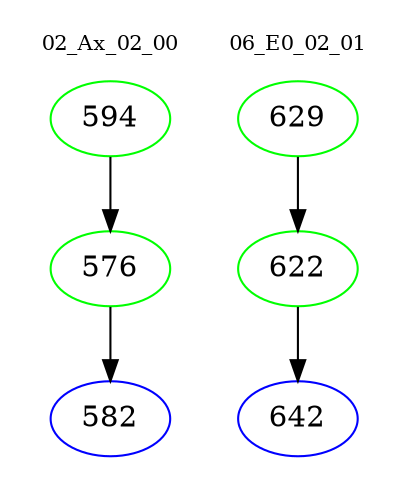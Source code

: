 digraph{
subgraph cluster_0 {
color = white
label = "02_Ax_02_00";
fontsize=10;
T0_594 [label="594", color="green"]
T0_594 -> T0_576 [color="black"]
T0_576 [label="576", color="green"]
T0_576 -> T0_582 [color="black"]
T0_582 [label="582", color="blue"]
}
subgraph cluster_1 {
color = white
label = "06_E0_02_01";
fontsize=10;
T1_629 [label="629", color="green"]
T1_629 -> T1_622 [color="black"]
T1_622 [label="622", color="green"]
T1_622 -> T1_642 [color="black"]
T1_642 [label="642", color="blue"]
}
}
